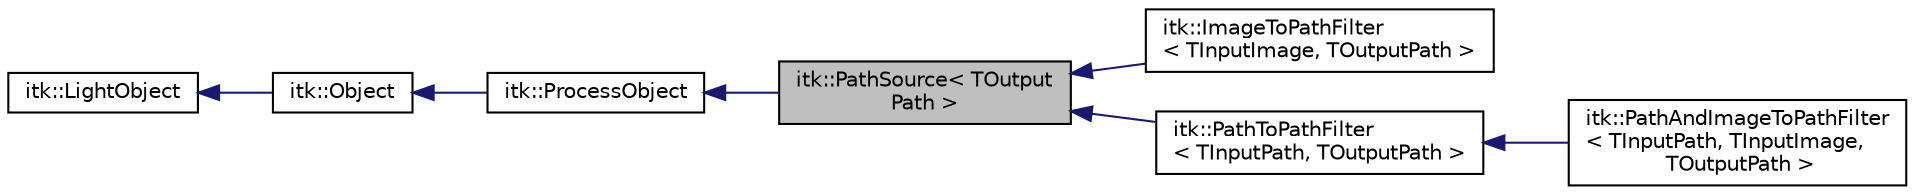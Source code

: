 digraph "itk::PathSource&lt; TOutputPath &gt;"
{
 // LATEX_PDF_SIZE
  edge [fontname="Helvetica",fontsize="10",labelfontname="Helvetica",labelfontsize="10"];
  node [fontname="Helvetica",fontsize="10",shape=record];
  rankdir="LR";
  Node1 [label="itk::PathSource\< TOutput\lPath \>",height=0.2,width=0.4,color="black", fillcolor="grey75", style="filled", fontcolor="black",tooltip="Base class for all process objects that output path data."];
  Node2 -> Node1 [dir="back",color="midnightblue",fontsize="10",style="solid",fontname="Helvetica"];
  Node2 [label="itk::ProcessObject",height=0.2,width=0.4,color="black", fillcolor="white", style="filled",URL="$classitk_1_1ProcessObject.html",tooltip="The base class for all process objects (source, filters, mappers) in the Insight data processing pipe..."];
  Node3 -> Node2 [dir="back",color="midnightblue",fontsize="10",style="solid",fontname="Helvetica"];
  Node3 [label="itk::Object",height=0.2,width=0.4,color="black", fillcolor="white", style="filled",URL="$classitk_1_1Object.html",tooltip="Base class for most ITK classes."];
  Node4 -> Node3 [dir="back",color="midnightblue",fontsize="10",style="solid",fontname="Helvetica"];
  Node4 [label="itk::LightObject",height=0.2,width=0.4,color="black", fillcolor="white", style="filled",URL="$classitk_1_1LightObject.html",tooltip="Light weight base class for most itk classes."];
  Node1 -> Node5 [dir="back",color="midnightblue",fontsize="10",style="solid",fontname="Helvetica"];
  Node5 [label="itk::ImageToPathFilter\l\< TInputImage, TOutputPath \>",height=0.2,width=0.4,color="black", fillcolor="white", style="filled",URL="$classitk_1_1ImageToPathFilter.html",tooltip="Base class for filters that take an image as input and produce an path as output."];
  Node1 -> Node6 [dir="back",color="midnightblue",fontsize="10",style="solid",fontname="Helvetica"];
  Node6 [label="itk::PathToPathFilter\l\< TInputPath, TOutputPath \>",height=0.2,width=0.4,color="black", fillcolor="white", style="filled",URL="$classitk_1_1PathToPathFilter.html",tooltip="Base class for filters that take a path as input and produce a path as output."];
  Node6 -> Node7 [dir="back",color="midnightblue",fontsize="10",style="solid",fontname="Helvetica"];
  Node7 [label="itk::PathAndImageToPathFilter\l\< TInputPath, TInputImage,\l TOutputPath \>",height=0.2,width=0.4,color="black", fillcolor="white", style="filled",URL="$classitk_1_1PathAndImageToPathFilter.html",tooltip="Base class for filters that take both a path and an image as input and produce a path as output."];
}
